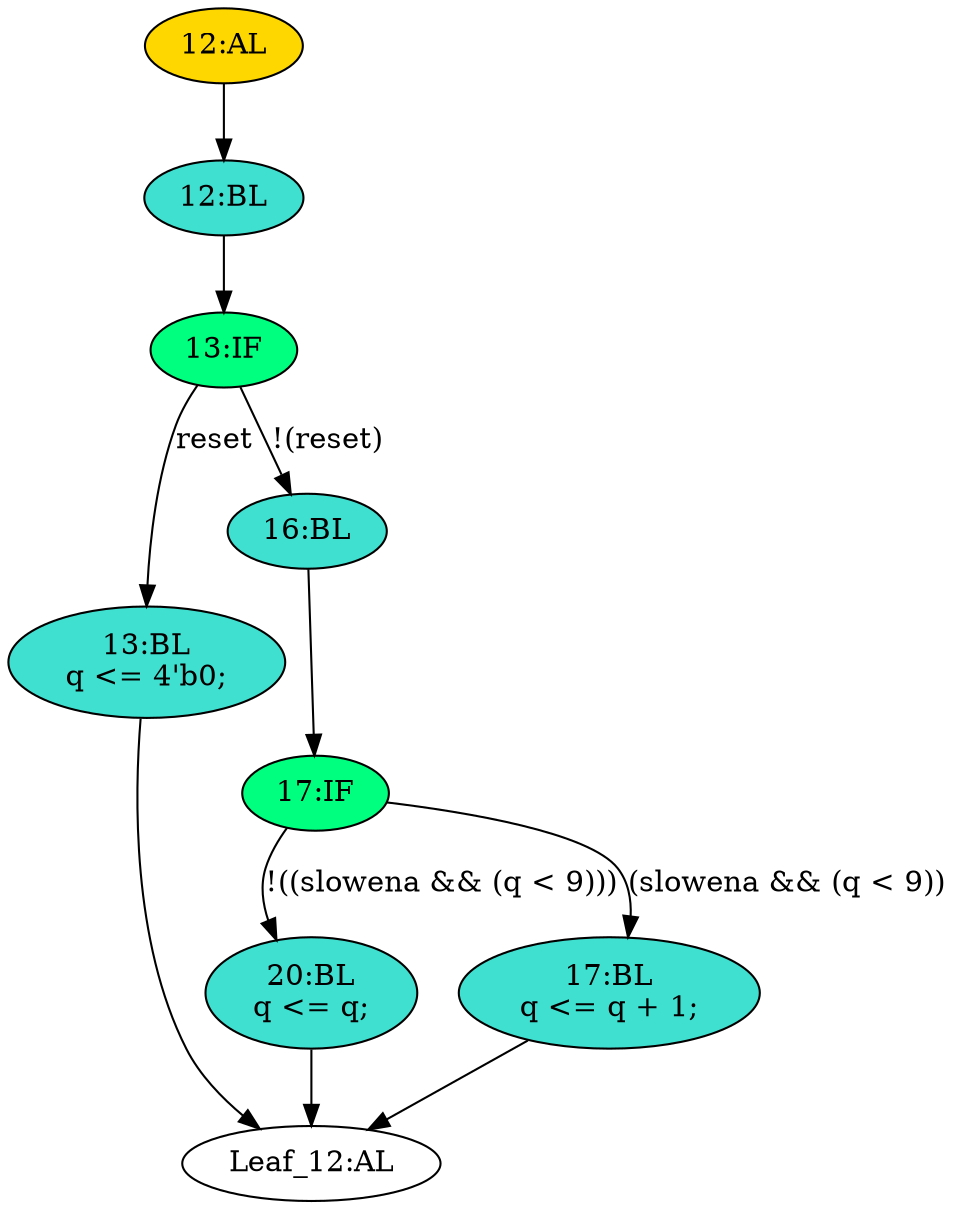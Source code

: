 strict digraph "" {
	node [label="\N"];
	"17:IF"	[ast="<pyverilog.vparser.ast.IfStatement object at 0x7f18c32e8390>",
		fillcolor=springgreen,
		label="17:IF",
		statements="[]",
		style=filled,
		typ=IfStatement];
	"20:BL"	[ast="<pyverilog.vparser.ast.Block object at 0x7f18c32e84d0>",
		fillcolor=turquoise,
		label="20:BL
q <= q;",
		statements="[<pyverilog.vparser.ast.NonblockingSubstitution object at 0x7f18c32e8510>]",
		style=filled,
		typ=Block];
	"17:IF" -> "20:BL"	[cond="['slowena', 'q']",
		label="!((slowena && (q < 9)))",
		lineno=17];
	"17:BL"	[ast="<pyverilog.vparser.ast.Block object at 0x7f18c32e86d0>",
		fillcolor=turquoise,
		label="17:BL
q <= q + 1;",
		statements="[<pyverilog.vparser.ast.NonblockingSubstitution object at 0x7f18c32e8710>]",
		style=filled,
		typ=Block];
	"17:IF" -> "17:BL"	[cond="['slowena', 'q']",
		label="(slowena && (q < 9))",
		lineno=17];
	"Leaf_12:AL"	[def_var="['q']",
		label="Leaf_12:AL"];
	"20:BL" -> "Leaf_12:AL"	[cond="[]",
		lineno=None];
	"17:BL" -> "Leaf_12:AL"	[cond="[]",
		lineno=None];
	"13:BL"	[ast="<pyverilog.vparser.ast.Block object at 0x7f18c32e8b90>",
		fillcolor=turquoise,
		label="13:BL
q <= 4'b0;",
		statements="[<pyverilog.vparser.ast.NonblockingSubstitution object at 0x7f18c32e8a50>]",
		style=filled,
		typ=Block];
	"13:BL" -> "Leaf_12:AL"	[cond="[]",
		lineno=None];
	"12:BL"	[ast="<pyverilog.vparser.ast.Block object at 0x7f18c32e8c10>",
		fillcolor=turquoise,
		label="12:BL",
		statements="[]",
		style=filled,
		typ=Block];
	"13:IF"	[ast="<pyverilog.vparser.ast.IfStatement object at 0x7f18c32e8c50>",
		fillcolor=springgreen,
		label="13:IF",
		statements="[]",
		style=filled,
		typ=IfStatement];
	"12:BL" -> "13:IF"	[cond="[]",
		lineno=None];
	"13:IF" -> "13:BL"	[cond="['reset']",
		label=reset,
		lineno=13];
	"16:BL"	[ast="<pyverilog.vparser.ast.Block object at 0x7f18c32e8c90>",
		fillcolor=turquoise,
		label="16:BL",
		statements="[]",
		style=filled,
		typ=Block];
	"13:IF" -> "16:BL"	[cond="['reset']",
		label="!(reset)",
		lineno=13];
	"12:AL"	[ast="<pyverilog.vparser.ast.Always object at 0x7f18c32e8d90>",
		clk_sens=True,
		fillcolor=gold,
		label="12:AL",
		sens="['clk']",
		statements="[]",
		style=filled,
		typ=Always,
		use_var="['q', 'reset', 'slowena']"];
	"12:AL" -> "12:BL"	[cond="[]",
		lineno=None];
	"16:BL" -> "17:IF"	[cond="[]",
		lineno=None];
}
